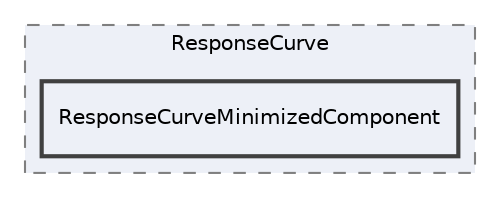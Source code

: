 digraph "Editor/UI/Components/ResponseCurve/ResponseCurveMinimizedComponent"
{
 // LATEX_PDF_SIZE
  edge [fontname="Helvetica",fontsize="10",labelfontname="Helvetica",labelfontsize="10"];
  node [fontname="Helvetica",fontsize="10",shape=record];
  compound=true
  subgraph clusterdir_0ae58036f700aadc0e62415e8155b4e6 {
    graph [ bgcolor="#edf0f7", pencolor="grey50", style="filled,dashed,", label="ResponseCurve", fontname="Helvetica", fontsize="10", URL="dir_0ae58036f700aadc0e62415e8155b4e6.html"]
  dir_048023d75508f5866ca71e68c1190515 [shape=box, label="ResponseCurveMinimizedComponent", style="filled,bold,", fillcolor="#edf0f7", color="grey25", URL="dir_048023d75508f5866ca71e68c1190515.html"];
  }
}
